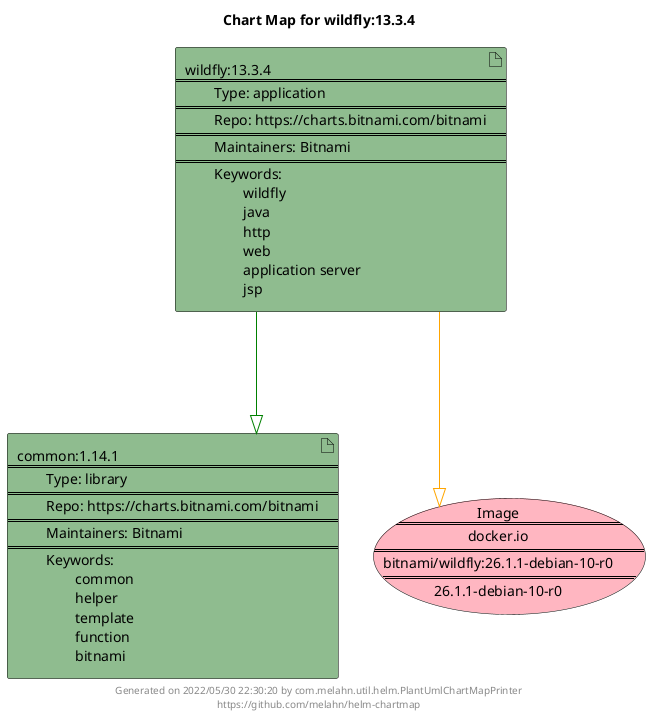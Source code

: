 @startuml
skinparam linetype ortho
skinparam backgroundColor white
skinparam usecaseBorderColor black
skinparam usecaseArrowColor LightSlateGray
skinparam artifactBorderColor black
skinparam artifactArrowColor LightSlateGray

title Chart Map for wildfly:13.3.4

'There are 2 referenced Helm Charts
artifact "wildfly:13.3.4\n====\n\tType: application\n====\n\tRepo: https://charts.bitnami.com/bitnami\n====\n\tMaintainers: Bitnami\n====\n\tKeywords: \n\t\twildfly\n\t\tjava\n\t\thttp\n\t\tweb\n\t\tapplication server\n\t\tjsp" as wildfly_13_3_4 #DarkSeaGreen
artifact "common:1.14.1\n====\n\tType: library\n====\n\tRepo: https://charts.bitnami.com/bitnami\n====\n\tMaintainers: Bitnami\n====\n\tKeywords: \n\t\tcommon\n\t\thelper\n\t\ttemplate\n\t\tfunction\n\t\tbitnami" as common_1_14_1 #DarkSeaGreen

'There is one referenced Docker Image
usecase "Image\n====\ndocker.io\n====\nbitnami/wildfly:26.1.1-debian-10-r0\n====\n26.1.1-debian-10-r0" as docker_io_bitnami_wildfly_26_1_1_debian_10_r0 #LightPink

'Chart Dependencies
wildfly_13_3_4--[#green]-|>common_1_14_1
wildfly_13_3_4--[#orange]-|>docker_io_bitnami_wildfly_26_1_1_debian_10_r0

center footer Generated on 2022/05/30 22:30:20 by com.melahn.util.helm.PlantUmlChartMapPrinter\nhttps://github.com/melahn/helm-chartmap
@enduml
